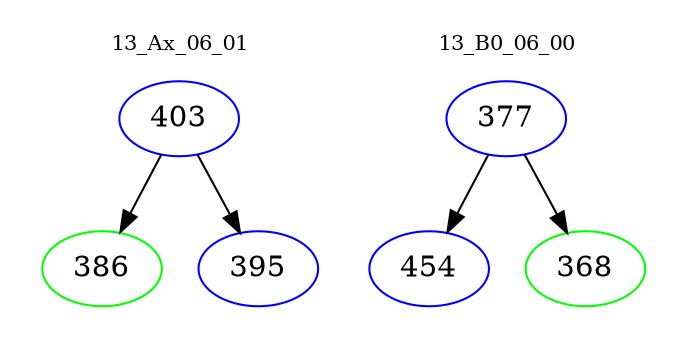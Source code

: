 digraph{
subgraph cluster_0 {
color = white
label = "13_Ax_06_01";
fontsize=10;
T0_403 [label="403", color="blue"]
T0_403 -> T0_386 [color="black"]
T0_386 [label="386", color="green"]
T0_403 -> T0_395 [color="black"]
T0_395 [label="395", color="blue"]
}
subgraph cluster_1 {
color = white
label = "13_B0_06_00";
fontsize=10;
T1_377 [label="377", color="blue"]
T1_377 -> T1_454 [color="black"]
T1_454 [label="454", color="blue"]
T1_377 -> T1_368 [color="black"]
T1_368 [label="368", color="green"]
}
}
